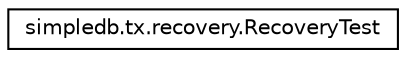digraph "Graphical Class Hierarchy"
{
  edge [fontname="Helvetica",fontsize="10",labelfontname="Helvetica",labelfontsize="10"];
  node [fontname="Helvetica",fontsize="10",shape=record];
  rankdir="LR";
  Node0 [label="simpledb.tx.recovery.RecoveryTest",height=0.2,width=0.4,color="black", fillcolor="white", style="filled",URL="$classsimpledb_1_1tx_1_1recovery_1_1RecoveryTest.html"];
}
